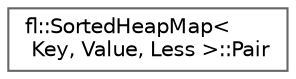 digraph "Graphical Class Hierarchy"
{
 // LATEX_PDF_SIZE
  bgcolor="transparent";
  edge [fontname=Helvetica,fontsize=10,labelfontname=Helvetica,labelfontsize=10];
  node [fontname=Helvetica,fontsize=10,shape=box,height=0.2,width=0.4];
  rankdir="LR";
  Node0 [id="Node000000",label="fl::SortedHeapMap\<\l Key, Value, Less \>::Pair",height=0.2,width=0.4,color="grey40", fillcolor="white", style="filled",URL="$d2/d3f/structfl_1_1_sorted_heap_map_1_1_pair.html",tooltip=" "];
}
